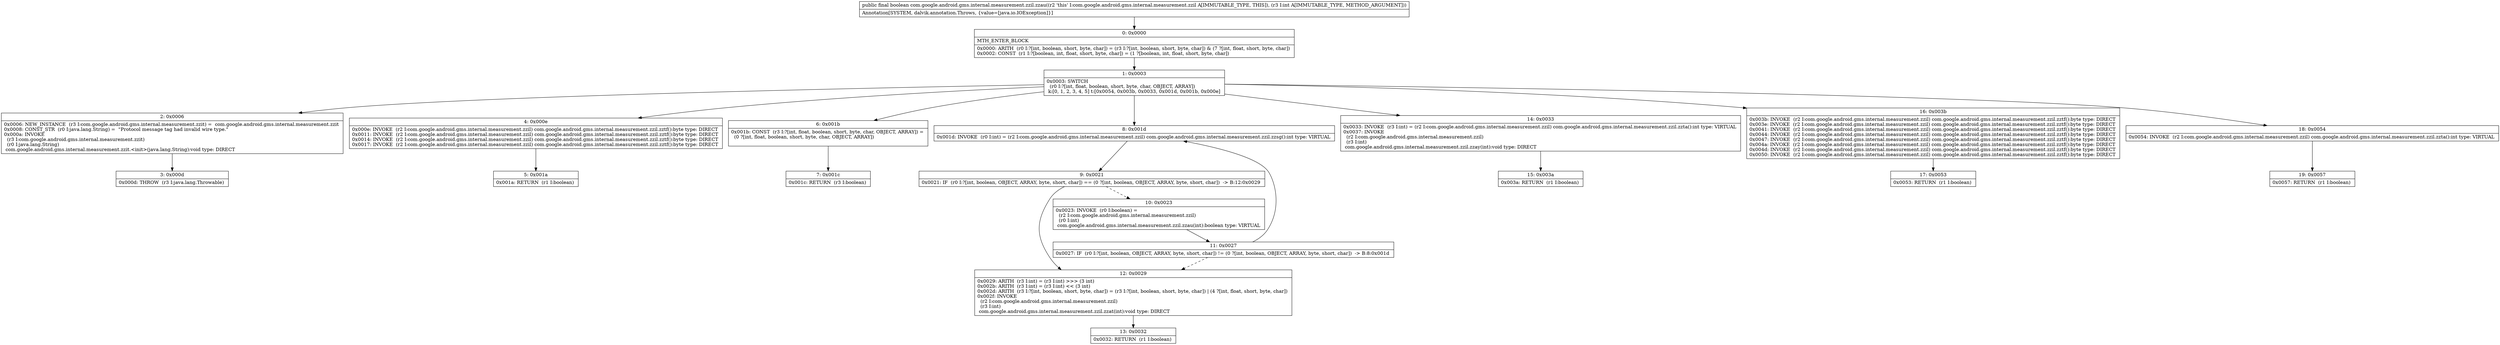 digraph "CFG forcom.google.android.gms.internal.measurement.zzil.zzau(I)Z" {
Node_0 [shape=record,label="{0\:\ 0x0000|MTH_ENTER_BLOCK\l|0x0000: ARITH  (r0 I:?[int, boolean, short, byte, char]) = (r3 I:?[int, boolean, short, byte, char]) & (7 ?[int, float, short, byte, char]) \l0x0002: CONST  (r1 I:?[boolean, int, float, short, byte, char]) = (1 ?[boolean, int, float, short, byte, char]) \l}"];
Node_1 [shape=record,label="{1\:\ 0x0003|0x0003: SWITCH  \l  (r0 I:?[int, float, boolean, short, byte, char, OBJECT, ARRAY])\l k:[0, 1, 2, 3, 4, 5] t:[0x0054, 0x003b, 0x0033, 0x001d, 0x001b, 0x000e] \l}"];
Node_2 [shape=record,label="{2\:\ 0x0006|0x0006: NEW_INSTANCE  (r3 I:com.google.android.gms.internal.measurement.zzit) =  com.google.android.gms.internal.measurement.zzit \l0x0008: CONST_STR  (r0 I:java.lang.String) =  \"Protocol message tag had invalid wire type.\" \l0x000a: INVOKE  \l  (r3 I:com.google.android.gms.internal.measurement.zzit)\l  (r0 I:java.lang.String)\l com.google.android.gms.internal.measurement.zzit.\<init\>(java.lang.String):void type: DIRECT \l}"];
Node_3 [shape=record,label="{3\:\ 0x000d|0x000d: THROW  (r3 I:java.lang.Throwable) \l}"];
Node_4 [shape=record,label="{4\:\ 0x000e|0x000e: INVOKE  (r2 I:com.google.android.gms.internal.measurement.zzil) com.google.android.gms.internal.measurement.zzil.zztf():byte type: DIRECT \l0x0011: INVOKE  (r2 I:com.google.android.gms.internal.measurement.zzil) com.google.android.gms.internal.measurement.zzil.zztf():byte type: DIRECT \l0x0014: INVOKE  (r2 I:com.google.android.gms.internal.measurement.zzil) com.google.android.gms.internal.measurement.zzil.zztf():byte type: DIRECT \l0x0017: INVOKE  (r2 I:com.google.android.gms.internal.measurement.zzil) com.google.android.gms.internal.measurement.zzil.zztf():byte type: DIRECT \l}"];
Node_5 [shape=record,label="{5\:\ 0x001a|0x001a: RETURN  (r1 I:boolean) \l}"];
Node_6 [shape=record,label="{6\:\ 0x001b|0x001b: CONST  (r3 I:?[int, float, boolean, short, byte, char, OBJECT, ARRAY]) = \l  (0 ?[int, float, boolean, short, byte, char, OBJECT, ARRAY])\l \l}"];
Node_7 [shape=record,label="{7\:\ 0x001c|0x001c: RETURN  (r3 I:boolean) \l}"];
Node_8 [shape=record,label="{8\:\ 0x001d|0x001d: INVOKE  (r0 I:int) = (r2 I:com.google.android.gms.internal.measurement.zzil) com.google.android.gms.internal.measurement.zzil.zzsg():int type: VIRTUAL \l}"];
Node_9 [shape=record,label="{9\:\ 0x0021|0x0021: IF  (r0 I:?[int, boolean, OBJECT, ARRAY, byte, short, char]) == (0 ?[int, boolean, OBJECT, ARRAY, byte, short, char])  \-\> B:12:0x0029 \l}"];
Node_10 [shape=record,label="{10\:\ 0x0023|0x0023: INVOKE  (r0 I:boolean) = \l  (r2 I:com.google.android.gms.internal.measurement.zzil)\l  (r0 I:int)\l com.google.android.gms.internal.measurement.zzil.zzau(int):boolean type: VIRTUAL \l}"];
Node_11 [shape=record,label="{11\:\ 0x0027|0x0027: IF  (r0 I:?[int, boolean, OBJECT, ARRAY, byte, short, char]) != (0 ?[int, boolean, OBJECT, ARRAY, byte, short, char])  \-\> B:8:0x001d \l}"];
Node_12 [shape=record,label="{12\:\ 0x0029|0x0029: ARITH  (r3 I:int) = (r3 I:int) \>\>\> (3 int) \l0x002b: ARITH  (r3 I:int) = (r3 I:int) \<\< (3 int) \l0x002d: ARITH  (r3 I:?[int, boolean, short, byte, char]) = (r3 I:?[int, boolean, short, byte, char]) \| (4 ?[int, float, short, byte, char]) \l0x002f: INVOKE  \l  (r2 I:com.google.android.gms.internal.measurement.zzil)\l  (r3 I:int)\l com.google.android.gms.internal.measurement.zzil.zzat(int):void type: DIRECT \l}"];
Node_13 [shape=record,label="{13\:\ 0x0032|0x0032: RETURN  (r1 I:boolean) \l}"];
Node_14 [shape=record,label="{14\:\ 0x0033|0x0033: INVOKE  (r3 I:int) = (r2 I:com.google.android.gms.internal.measurement.zzil) com.google.android.gms.internal.measurement.zzil.zzta():int type: VIRTUAL \l0x0037: INVOKE  \l  (r2 I:com.google.android.gms.internal.measurement.zzil)\l  (r3 I:int)\l com.google.android.gms.internal.measurement.zzil.zzay(int):void type: DIRECT \l}"];
Node_15 [shape=record,label="{15\:\ 0x003a|0x003a: RETURN  (r1 I:boolean) \l}"];
Node_16 [shape=record,label="{16\:\ 0x003b|0x003b: INVOKE  (r2 I:com.google.android.gms.internal.measurement.zzil) com.google.android.gms.internal.measurement.zzil.zztf():byte type: DIRECT \l0x003e: INVOKE  (r2 I:com.google.android.gms.internal.measurement.zzil) com.google.android.gms.internal.measurement.zzil.zztf():byte type: DIRECT \l0x0041: INVOKE  (r2 I:com.google.android.gms.internal.measurement.zzil) com.google.android.gms.internal.measurement.zzil.zztf():byte type: DIRECT \l0x0044: INVOKE  (r2 I:com.google.android.gms.internal.measurement.zzil) com.google.android.gms.internal.measurement.zzil.zztf():byte type: DIRECT \l0x0047: INVOKE  (r2 I:com.google.android.gms.internal.measurement.zzil) com.google.android.gms.internal.measurement.zzil.zztf():byte type: DIRECT \l0x004a: INVOKE  (r2 I:com.google.android.gms.internal.measurement.zzil) com.google.android.gms.internal.measurement.zzil.zztf():byte type: DIRECT \l0x004d: INVOKE  (r2 I:com.google.android.gms.internal.measurement.zzil) com.google.android.gms.internal.measurement.zzil.zztf():byte type: DIRECT \l0x0050: INVOKE  (r2 I:com.google.android.gms.internal.measurement.zzil) com.google.android.gms.internal.measurement.zzil.zztf():byte type: DIRECT \l}"];
Node_17 [shape=record,label="{17\:\ 0x0053|0x0053: RETURN  (r1 I:boolean) \l}"];
Node_18 [shape=record,label="{18\:\ 0x0054|0x0054: INVOKE  (r2 I:com.google.android.gms.internal.measurement.zzil) com.google.android.gms.internal.measurement.zzil.zzta():int type: VIRTUAL \l}"];
Node_19 [shape=record,label="{19\:\ 0x0057|0x0057: RETURN  (r1 I:boolean) \l}"];
MethodNode[shape=record,label="{public final boolean com.google.android.gms.internal.measurement.zzil.zzau((r2 'this' I:com.google.android.gms.internal.measurement.zzil A[IMMUTABLE_TYPE, THIS]), (r3 I:int A[IMMUTABLE_TYPE, METHOD_ARGUMENT]))  | Annotation[SYSTEM, dalvik.annotation.Throws, \{value=[java.io.IOException]\}]\l}"];
MethodNode -> Node_0;
Node_0 -> Node_1;
Node_1 -> Node_2;
Node_1 -> Node_4;
Node_1 -> Node_6;
Node_1 -> Node_8;
Node_1 -> Node_14;
Node_1 -> Node_16;
Node_1 -> Node_18;
Node_2 -> Node_3;
Node_4 -> Node_5;
Node_6 -> Node_7;
Node_8 -> Node_9;
Node_9 -> Node_10[style=dashed];
Node_9 -> Node_12;
Node_10 -> Node_11;
Node_11 -> Node_8;
Node_11 -> Node_12[style=dashed];
Node_12 -> Node_13;
Node_14 -> Node_15;
Node_16 -> Node_17;
Node_18 -> Node_19;
}

